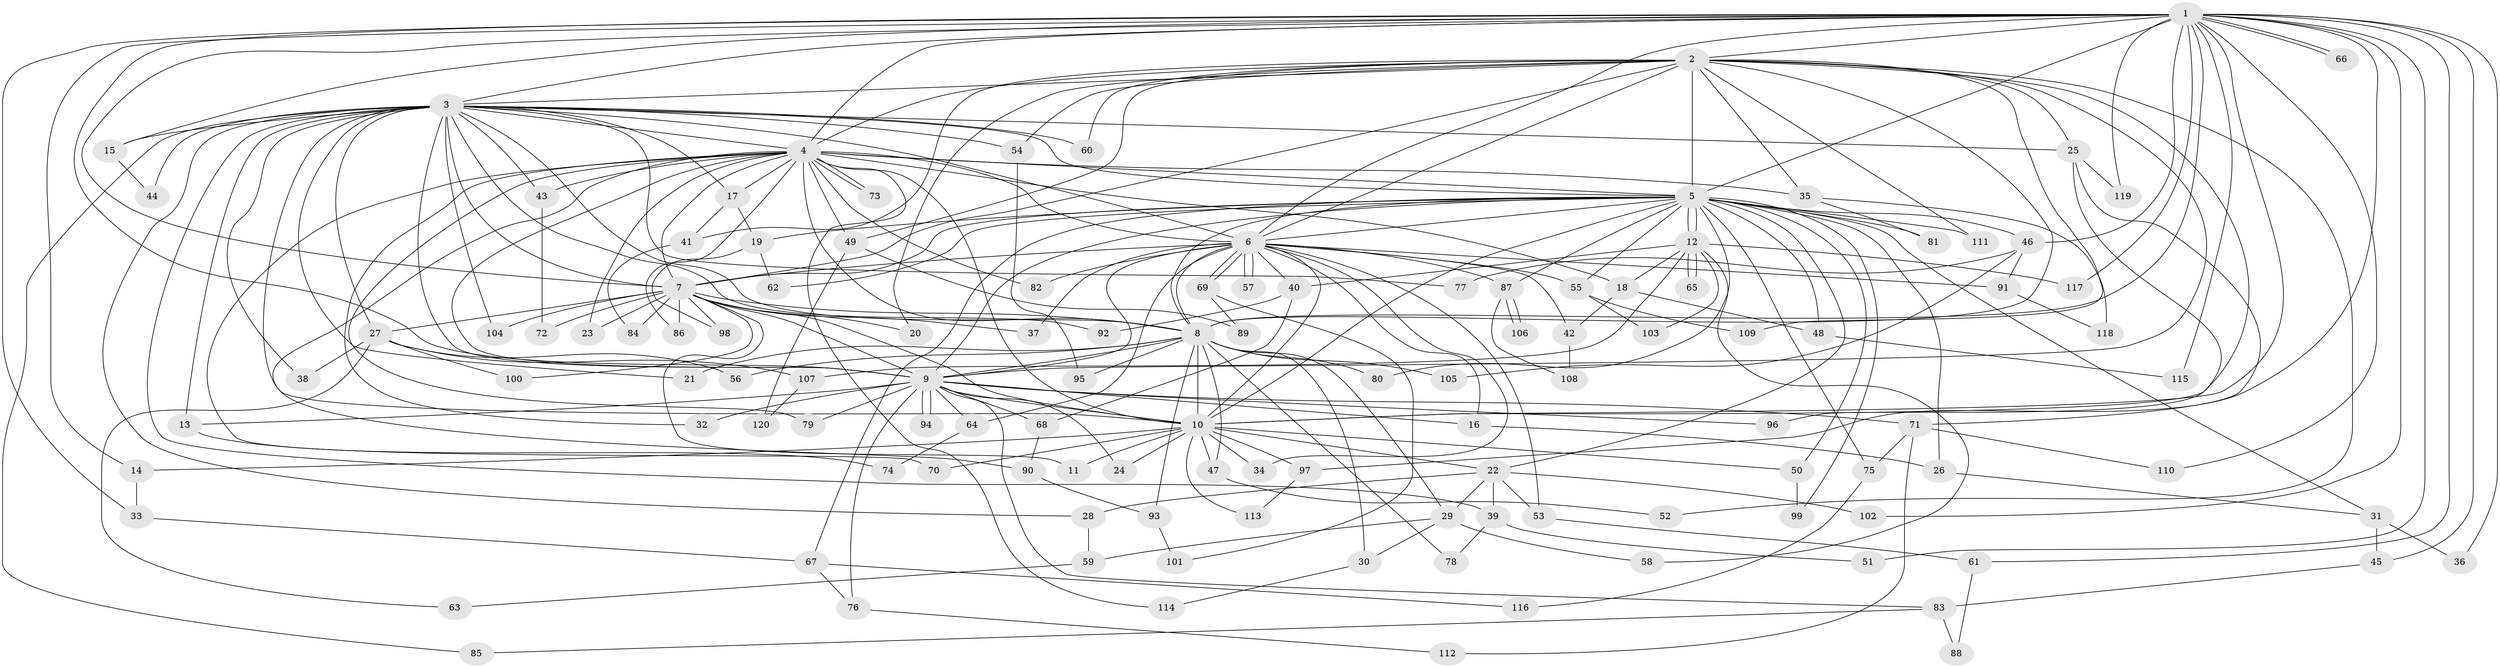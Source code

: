 // Generated by graph-tools (version 1.1) at 2025/01/03/09/25 03:01:20]
// undirected, 120 vertices, 265 edges
graph export_dot {
graph [start="1"]
  node [color=gray90,style=filled];
  1;
  2;
  3;
  4;
  5;
  6;
  7;
  8;
  9;
  10;
  11;
  12;
  13;
  14;
  15;
  16;
  17;
  18;
  19;
  20;
  21;
  22;
  23;
  24;
  25;
  26;
  27;
  28;
  29;
  30;
  31;
  32;
  33;
  34;
  35;
  36;
  37;
  38;
  39;
  40;
  41;
  42;
  43;
  44;
  45;
  46;
  47;
  48;
  49;
  50;
  51;
  52;
  53;
  54;
  55;
  56;
  57;
  58;
  59;
  60;
  61;
  62;
  63;
  64;
  65;
  66;
  67;
  68;
  69;
  70;
  71;
  72;
  73;
  74;
  75;
  76;
  77;
  78;
  79;
  80;
  81;
  82;
  83;
  84;
  85;
  86;
  87;
  88;
  89;
  90;
  91;
  92;
  93;
  94;
  95;
  96;
  97;
  98;
  99;
  100;
  101;
  102;
  103;
  104;
  105;
  106;
  107;
  108;
  109;
  110;
  111;
  112;
  113;
  114;
  115;
  116;
  117;
  118;
  119;
  120;
  1 -- 2;
  1 -- 3;
  1 -- 4;
  1 -- 5;
  1 -- 6;
  1 -- 7;
  1 -- 8;
  1 -- 9;
  1 -- 10;
  1 -- 14;
  1 -- 15;
  1 -- 33;
  1 -- 36;
  1 -- 45;
  1 -- 46;
  1 -- 51;
  1 -- 61;
  1 -- 66;
  1 -- 66;
  1 -- 97;
  1 -- 102;
  1 -- 110;
  1 -- 115;
  1 -- 117;
  1 -- 119;
  2 -- 3;
  2 -- 4;
  2 -- 5;
  2 -- 6;
  2 -- 7;
  2 -- 8;
  2 -- 9;
  2 -- 10;
  2 -- 20;
  2 -- 25;
  2 -- 35;
  2 -- 41;
  2 -- 49;
  2 -- 52;
  2 -- 54;
  2 -- 60;
  2 -- 109;
  2 -- 111;
  3 -- 4;
  3 -- 5;
  3 -- 6;
  3 -- 7;
  3 -- 8;
  3 -- 9;
  3 -- 10;
  3 -- 13;
  3 -- 15;
  3 -- 17;
  3 -- 21;
  3 -- 25;
  3 -- 27;
  3 -- 28;
  3 -- 38;
  3 -- 39;
  3 -- 43;
  3 -- 44;
  3 -- 54;
  3 -- 60;
  3 -- 77;
  3 -- 85;
  3 -- 92;
  3 -- 104;
  4 -- 5;
  4 -- 6;
  4 -- 7;
  4 -- 8;
  4 -- 9;
  4 -- 10;
  4 -- 17;
  4 -- 18;
  4 -- 23;
  4 -- 32;
  4 -- 35;
  4 -- 43;
  4 -- 49;
  4 -- 70;
  4 -- 73;
  4 -- 73;
  4 -- 79;
  4 -- 82;
  4 -- 86;
  4 -- 90;
  4 -- 114;
  5 -- 6;
  5 -- 7;
  5 -- 8;
  5 -- 9;
  5 -- 10;
  5 -- 12;
  5 -- 12;
  5 -- 19;
  5 -- 22;
  5 -- 26;
  5 -- 31;
  5 -- 46;
  5 -- 48;
  5 -- 50;
  5 -- 55;
  5 -- 62;
  5 -- 67;
  5 -- 75;
  5 -- 80;
  5 -- 81;
  5 -- 87;
  5 -- 99;
  5 -- 111;
  6 -- 7;
  6 -- 8;
  6 -- 9;
  6 -- 10;
  6 -- 16;
  6 -- 34;
  6 -- 37;
  6 -- 40;
  6 -- 42;
  6 -- 53;
  6 -- 55;
  6 -- 57;
  6 -- 57;
  6 -- 64;
  6 -- 69;
  6 -- 69;
  6 -- 82;
  6 -- 87;
  6 -- 91;
  7 -- 8;
  7 -- 9;
  7 -- 10;
  7 -- 11;
  7 -- 20;
  7 -- 23;
  7 -- 27;
  7 -- 37;
  7 -- 72;
  7 -- 84;
  7 -- 86;
  7 -- 98;
  7 -- 100;
  7 -- 104;
  8 -- 9;
  8 -- 10;
  8 -- 21;
  8 -- 29;
  8 -- 30;
  8 -- 47;
  8 -- 56;
  8 -- 78;
  8 -- 80;
  8 -- 93;
  8 -- 95;
  8 -- 105;
  9 -- 10;
  9 -- 13;
  9 -- 16;
  9 -- 24;
  9 -- 32;
  9 -- 64;
  9 -- 68;
  9 -- 71;
  9 -- 76;
  9 -- 79;
  9 -- 83;
  9 -- 94;
  9 -- 94;
  9 -- 96;
  10 -- 11;
  10 -- 14;
  10 -- 22;
  10 -- 24;
  10 -- 34;
  10 -- 47;
  10 -- 50;
  10 -- 70;
  10 -- 97;
  10 -- 113;
  12 -- 18;
  12 -- 40;
  12 -- 58;
  12 -- 65;
  12 -- 65;
  12 -- 103;
  12 -- 107;
  12 -- 117;
  13 -- 74;
  14 -- 33;
  15 -- 44;
  16 -- 26;
  17 -- 19;
  17 -- 41;
  18 -- 42;
  18 -- 48;
  19 -- 62;
  19 -- 98;
  22 -- 28;
  22 -- 29;
  22 -- 39;
  22 -- 53;
  22 -- 102;
  25 -- 71;
  25 -- 96;
  25 -- 119;
  26 -- 31;
  27 -- 38;
  27 -- 56;
  27 -- 63;
  27 -- 100;
  27 -- 107;
  28 -- 59;
  29 -- 30;
  29 -- 58;
  29 -- 59;
  30 -- 114;
  31 -- 36;
  31 -- 45;
  33 -- 67;
  35 -- 81;
  35 -- 118;
  39 -- 51;
  39 -- 78;
  40 -- 68;
  40 -- 92;
  41 -- 84;
  42 -- 108;
  43 -- 72;
  45 -- 83;
  46 -- 77;
  46 -- 91;
  46 -- 105;
  47 -- 52;
  48 -- 115;
  49 -- 89;
  49 -- 120;
  50 -- 99;
  53 -- 61;
  54 -- 95;
  55 -- 103;
  55 -- 109;
  59 -- 63;
  61 -- 88;
  64 -- 74;
  67 -- 76;
  67 -- 116;
  68 -- 90;
  69 -- 89;
  69 -- 101;
  71 -- 75;
  71 -- 110;
  71 -- 112;
  75 -- 116;
  76 -- 112;
  83 -- 85;
  83 -- 88;
  87 -- 106;
  87 -- 106;
  87 -- 108;
  90 -- 93;
  91 -- 118;
  93 -- 101;
  97 -- 113;
  107 -- 120;
}
